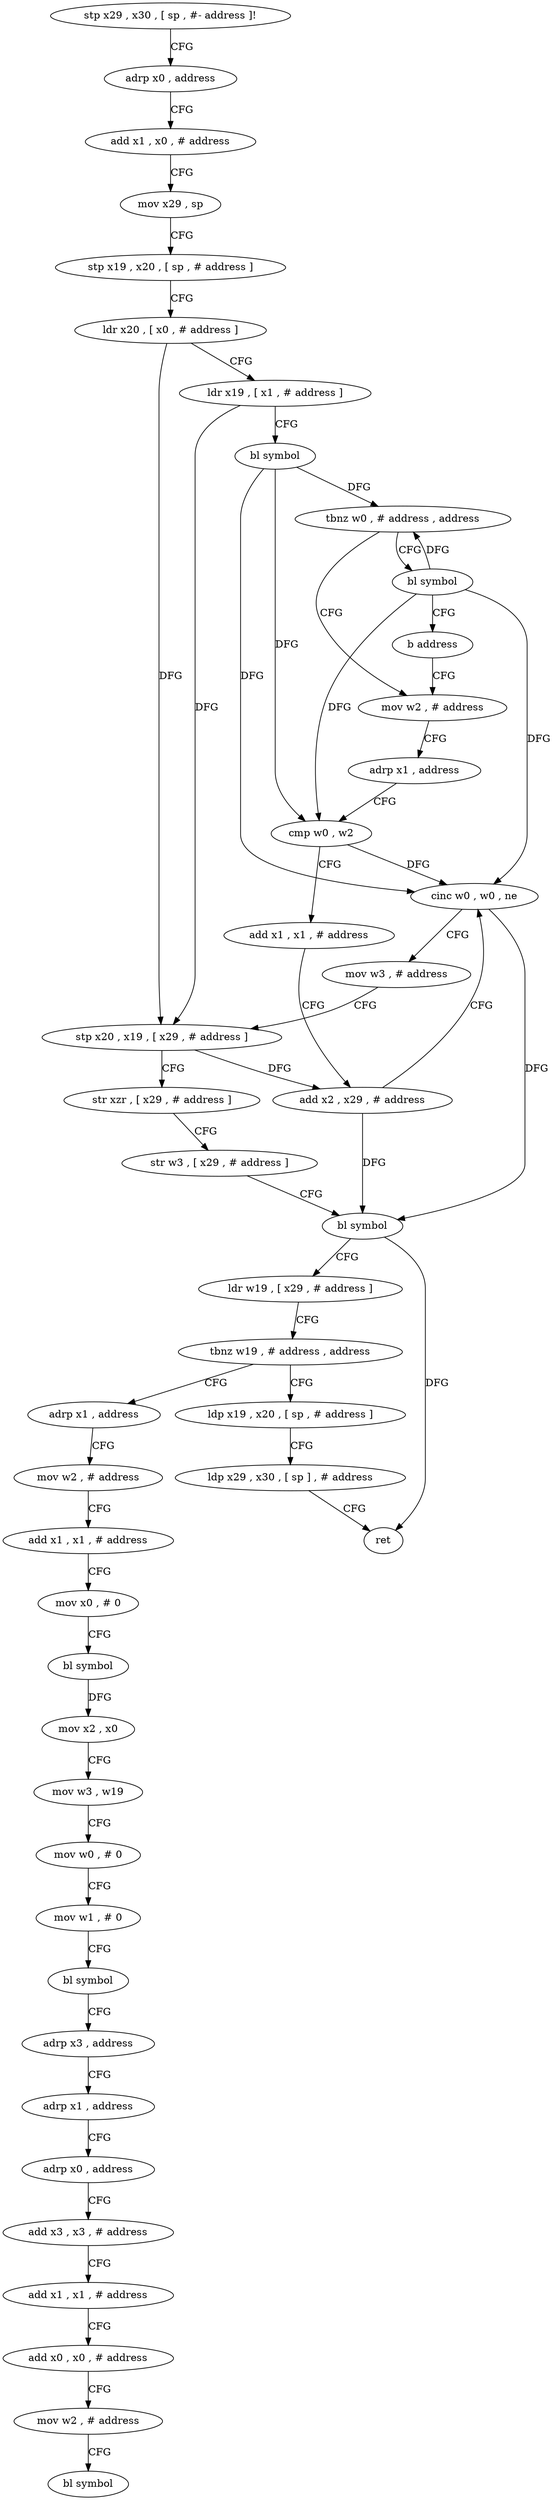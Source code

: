 digraph "func" {
"4265496" [label = "stp x29 , x30 , [ sp , #- address ]!" ]
"4265500" [label = "adrp x0 , address" ]
"4265504" [label = "add x1 , x0 , # address" ]
"4265508" [label = "mov x29 , sp" ]
"4265512" [label = "stp x19 , x20 , [ sp , # address ]" ]
"4265516" [label = "ldr x20 , [ x0 , # address ]" ]
"4265520" [label = "ldr x19 , [ x1 , # address ]" ]
"4265524" [label = "bl symbol" ]
"4265528" [label = "tbnz w0 , # address , address" ]
"4265672" [label = "bl symbol" ]
"4265532" [label = "mov w2 , # address" ]
"4265676" [label = "b address" ]
"4265536" [label = "adrp x1 , address" ]
"4265540" [label = "cmp w0 , w2" ]
"4265544" [label = "add x1 , x1 , # address" ]
"4265548" [label = "add x2 , x29 , # address" ]
"4265552" [label = "cinc w0 , w0 , ne" ]
"4265556" [label = "mov w3 , # address" ]
"4265560" [label = "stp x20 , x19 , [ x29 , # address ]" ]
"4265564" [label = "str xzr , [ x29 , # address ]" ]
"4265568" [label = "str w3 , [ x29 , # address ]" ]
"4265572" [label = "bl symbol" ]
"4265576" [label = "ldr w19 , [ x29 , # address ]" ]
"4265580" [label = "tbnz w19 , # address , address" ]
"4265656" [label = "ldp x19 , x20 , [ sp , # address ]" ]
"4265584" [label = "adrp x1 , address" ]
"4265660" [label = "ldp x29 , x30 , [ sp ] , # address" ]
"4265664" [label = "ret" ]
"4265588" [label = "mov w2 , # address" ]
"4265592" [label = "add x1 , x1 , # address" ]
"4265596" [label = "mov x0 , # 0" ]
"4265600" [label = "bl symbol" ]
"4265604" [label = "mov x2 , x0" ]
"4265608" [label = "mov w3 , w19" ]
"4265612" [label = "mov w0 , # 0" ]
"4265616" [label = "mov w1 , # 0" ]
"4265620" [label = "bl symbol" ]
"4265624" [label = "adrp x3 , address" ]
"4265628" [label = "adrp x1 , address" ]
"4265632" [label = "adrp x0 , address" ]
"4265636" [label = "add x3 , x3 , # address" ]
"4265640" [label = "add x1 , x1 , # address" ]
"4265644" [label = "add x0 , x0 , # address" ]
"4265648" [label = "mov w2 , # address" ]
"4265652" [label = "bl symbol" ]
"4265496" -> "4265500" [ label = "CFG" ]
"4265500" -> "4265504" [ label = "CFG" ]
"4265504" -> "4265508" [ label = "CFG" ]
"4265508" -> "4265512" [ label = "CFG" ]
"4265512" -> "4265516" [ label = "CFG" ]
"4265516" -> "4265520" [ label = "CFG" ]
"4265516" -> "4265560" [ label = "DFG" ]
"4265520" -> "4265524" [ label = "CFG" ]
"4265520" -> "4265560" [ label = "DFG" ]
"4265524" -> "4265528" [ label = "DFG" ]
"4265524" -> "4265540" [ label = "DFG" ]
"4265524" -> "4265552" [ label = "DFG" ]
"4265528" -> "4265672" [ label = "CFG" ]
"4265528" -> "4265532" [ label = "CFG" ]
"4265672" -> "4265676" [ label = "CFG" ]
"4265672" -> "4265528" [ label = "DFG" ]
"4265672" -> "4265540" [ label = "DFG" ]
"4265672" -> "4265552" [ label = "DFG" ]
"4265532" -> "4265536" [ label = "CFG" ]
"4265676" -> "4265532" [ label = "CFG" ]
"4265536" -> "4265540" [ label = "CFG" ]
"4265540" -> "4265544" [ label = "CFG" ]
"4265540" -> "4265552" [ label = "DFG" ]
"4265544" -> "4265548" [ label = "CFG" ]
"4265548" -> "4265552" [ label = "CFG" ]
"4265548" -> "4265572" [ label = "DFG" ]
"4265552" -> "4265556" [ label = "CFG" ]
"4265552" -> "4265572" [ label = "DFG" ]
"4265556" -> "4265560" [ label = "CFG" ]
"4265560" -> "4265564" [ label = "CFG" ]
"4265560" -> "4265548" [ label = "DFG" ]
"4265564" -> "4265568" [ label = "CFG" ]
"4265568" -> "4265572" [ label = "CFG" ]
"4265572" -> "4265576" [ label = "CFG" ]
"4265572" -> "4265664" [ label = "DFG" ]
"4265576" -> "4265580" [ label = "CFG" ]
"4265580" -> "4265656" [ label = "CFG" ]
"4265580" -> "4265584" [ label = "CFG" ]
"4265656" -> "4265660" [ label = "CFG" ]
"4265584" -> "4265588" [ label = "CFG" ]
"4265660" -> "4265664" [ label = "CFG" ]
"4265588" -> "4265592" [ label = "CFG" ]
"4265592" -> "4265596" [ label = "CFG" ]
"4265596" -> "4265600" [ label = "CFG" ]
"4265600" -> "4265604" [ label = "DFG" ]
"4265604" -> "4265608" [ label = "CFG" ]
"4265608" -> "4265612" [ label = "CFG" ]
"4265612" -> "4265616" [ label = "CFG" ]
"4265616" -> "4265620" [ label = "CFG" ]
"4265620" -> "4265624" [ label = "CFG" ]
"4265624" -> "4265628" [ label = "CFG" ]
"4265628" -> "4265632" [ label = "CFG" ]
"4265632" -> "4265636" [ label = "CFG" ]
"4265636" -> "4265640" [ label = "CFG" ]
"4265640" -> "4265644" [ label = "CFG" ]
"4265644" -> "4265648" [ label = "CFG" ]
"4265648" -> "4265652" [ label = "CFG" ]
}
